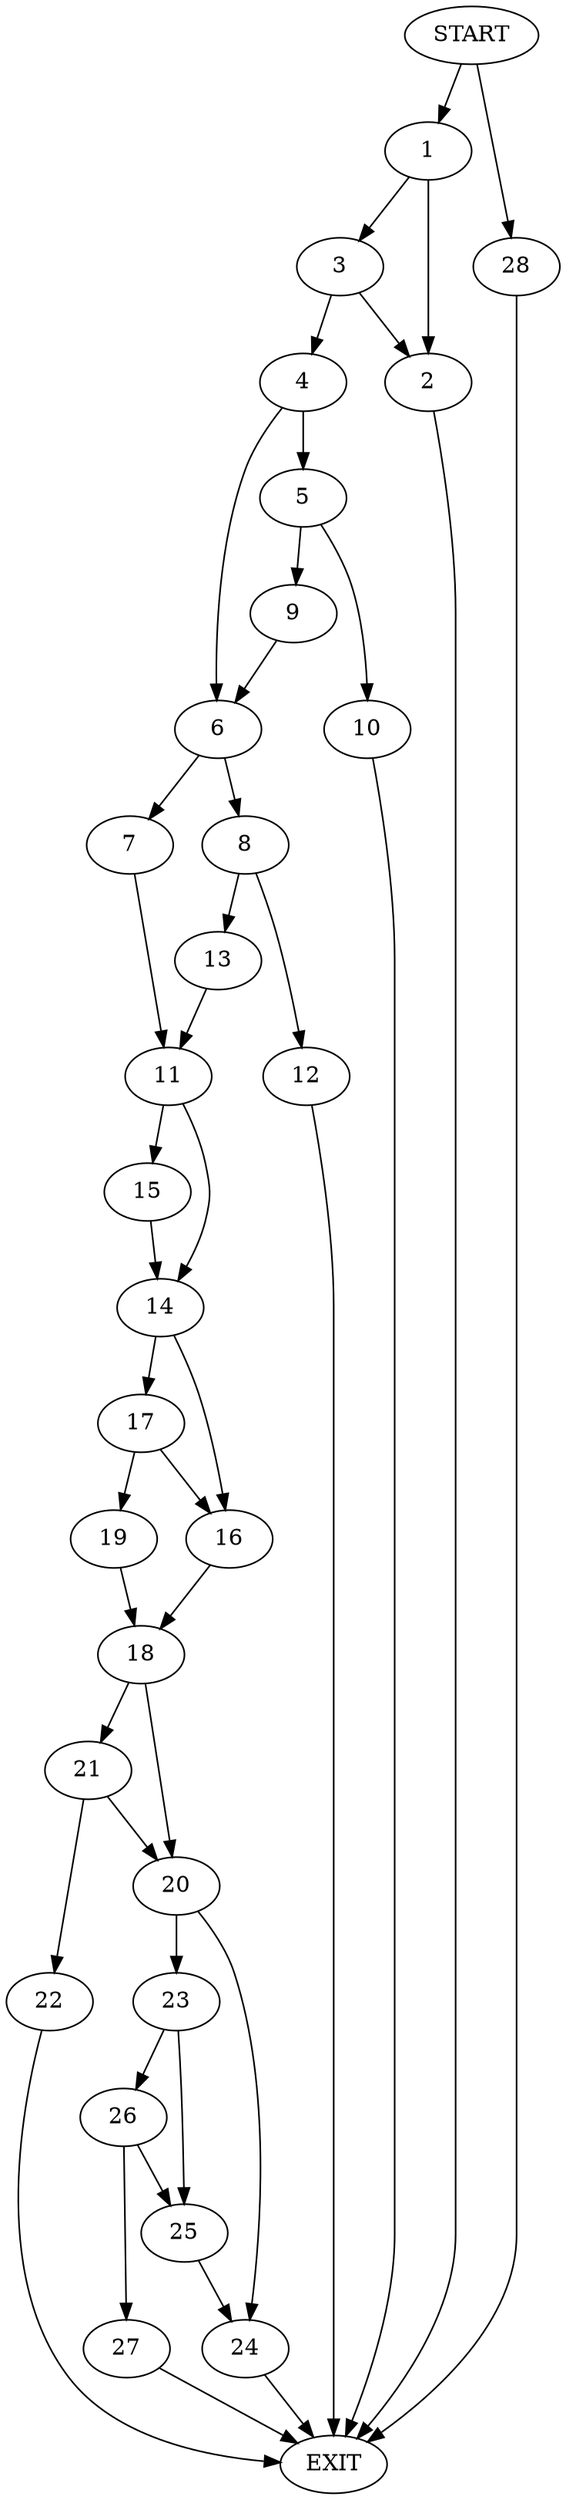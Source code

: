digraph {
0 [label="START"]
29 [label="EXIT"]
0 -> 1
1 -> 2
1 -> 3
2 -> 29
3 -> 2
3 -> 4
4 -> 5
4 -> 6
6 -> 7
6 -> 8
5 -> 9
5 -> 10
10 -> 29
9 -> 6
7 -> 11
8 -> 12
8 -> 13
12 -> 29
13 -> 11
11 -> 14
11 -> 15
14 -> 16
14 -> 17
15 -> 14
16 -> 18
17 -> 16
17 -> 19
19 -> 18
18 -> 20
18 -> 21
21 -> 22
21 -> 20
20 -> 23
20 -> 24
22 -> 29
24 -> 29
23 -> 25
23 -> 26
26 -> 27
26 -> 25
25 -> 24
27 -> 29
0 -> 28
28 -> 29
}
